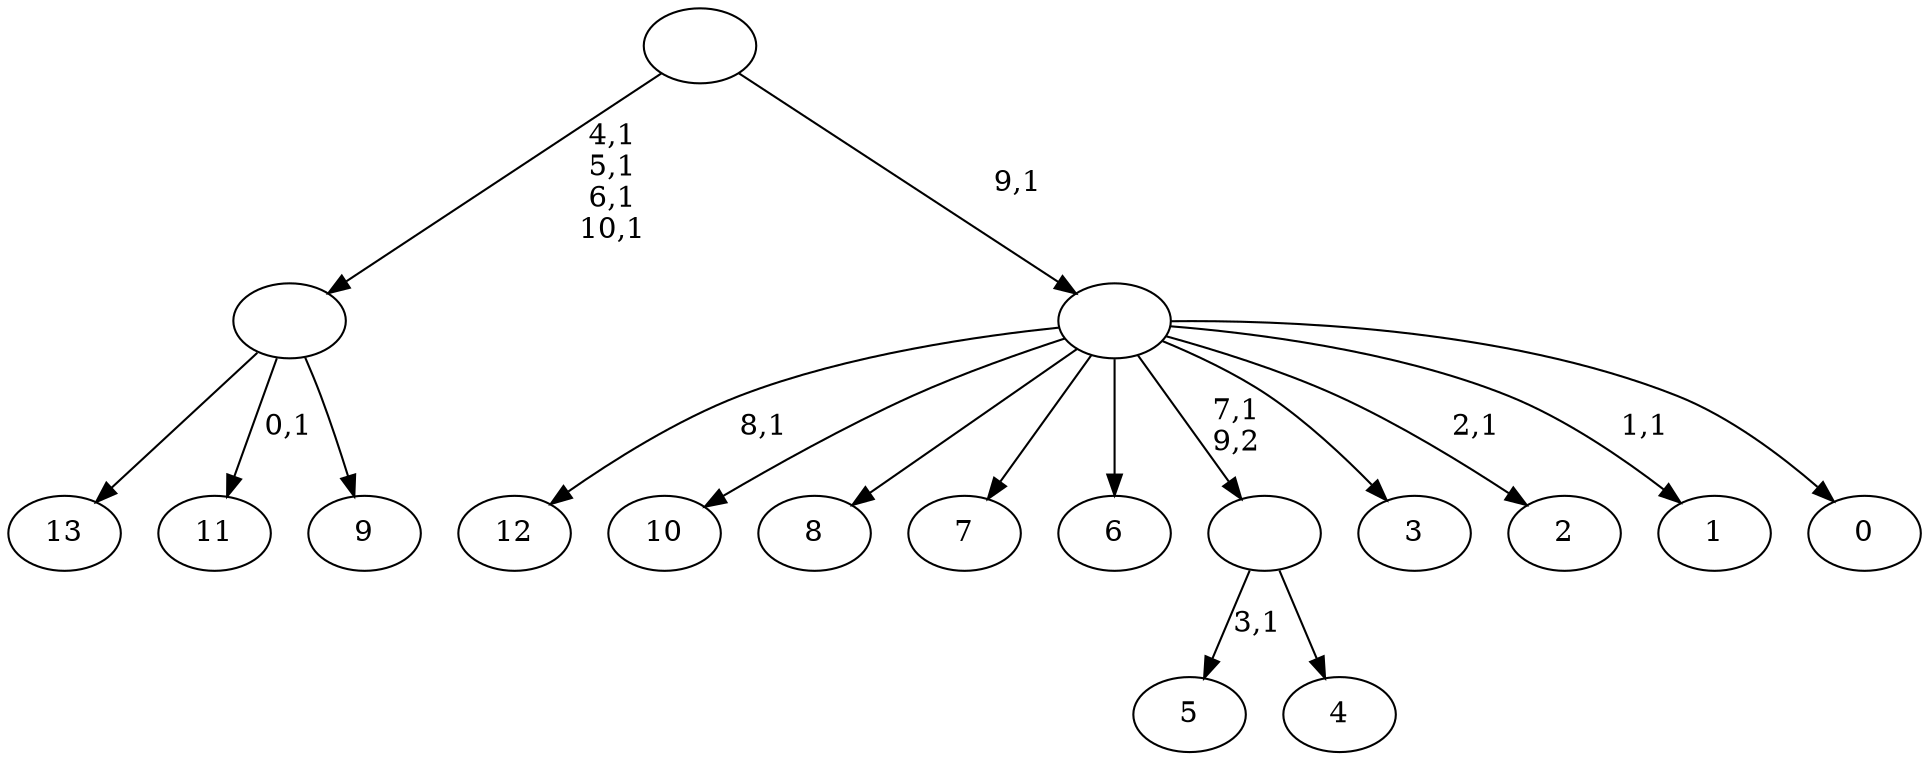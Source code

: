 digraph T {
	25 [label="13"]
	24 [label="12"]
	22 [label="11"]
	20 [label="10"]
	19 [label="9"]
	18 [label=""]
	14 [label="8"]
	13 [label="7"]
	12 [label="6"]
	11 [label="5"]
	9 [label="4"]
	8 [label=""]
	7 [label="3"]
	6 [label="2"]
	4 [label="1"]
	2 [label="0"]
	1 [label=""]
	0 [label=""]
	18 -> 22 [label="0,1"]
	18 -> 25 [label=""]
	18 -> 19 [label=""]
	8 -> 11 [label="3,1"]
	8 -> 9 [label=""]
	1 -> 4 [label="1,1"]
	1 -> 6 [label="2,1"]
	1 -> 24 [label="8,1"]
	1 -> 20 [label=""]
	1 -> 14 [label=""]
	1 -> 13 [label=""]
	1 -> 12 [label=""]
	1 -> 8 [label="7,1\n9,2"]
	1 -> 7 [label=""]
	1 -> 2 [label=""]
	0 -> 18 [label="4,1\n5,1\n6,1\n10,1"]
	0 -> 1 [label="9,1"]
}
